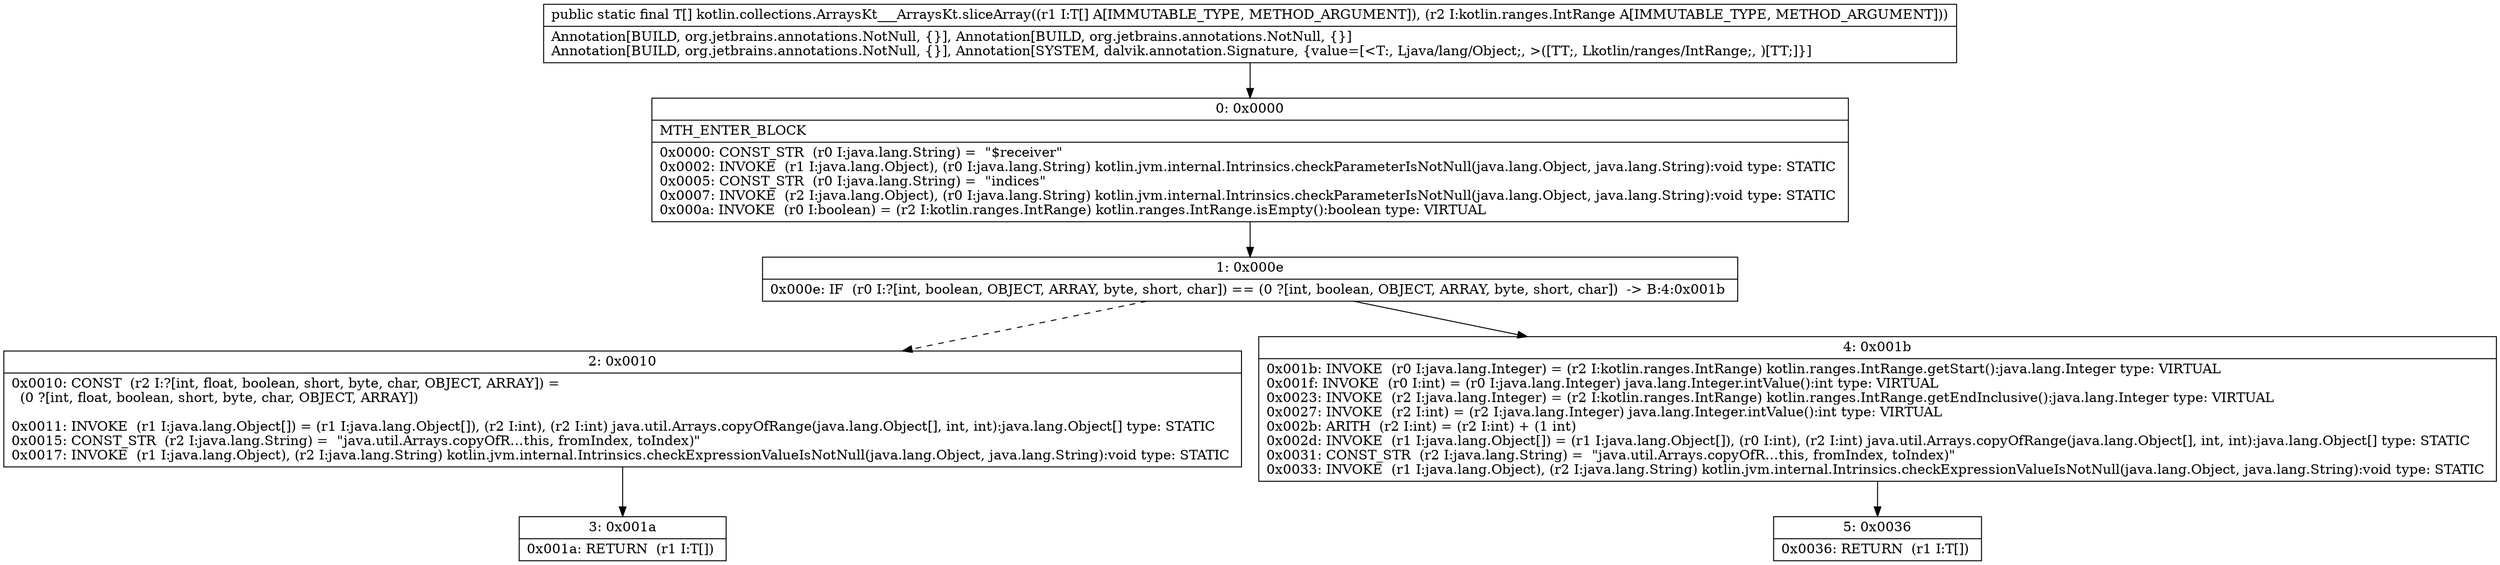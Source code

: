 digraph "CFG forkotlin.collections.ArraysKt___ArraysKt.sliceArray([Ljava\/lang\/Object;Lkotlin\/ranges\/IntRange;)[Ljava\/lang\/Object;" {
Node_0 [shape=record,label="{0\:\ 0x0000|MTH_ENTER_BLOCK\l|0x0000: CONST_STR  (r0 I:java.lang.String) =  \"$receiver\" \l0x0002: INVOKE  (r1 I:java.lang.Object), (r0 I:java.lang.String) kotlin.jvm.internal.Intrinsics.checkParameterIsNotNull(java.lang.Object, java.lang.String):void type: STATIC \l0x0005: CONST_STR  (r0 I:java.lang.String) =  \"indices\" \l0x0007: INVOKE  (r2 I:java.lang.Object), (r0 I:java.lang.String) kotlin.jvm.internal.Intrinsics.checkParameterIsNotNull(java.lang.Object, java.lang.String):void type: STATIC \l0x000a: INVOKE  (r0 I:boolean) = (r2 I:kotlin.ranges.IntRange) kotlin.ranges.IntRange.isEmpty():boolean type: VIRTUAL \l}"];
Node_1 [shape=record,label="{1\:\ 0x000e|0x000e: IF  (r0 I:?[int, boolean, OBJECT, ARRAY, byte, short, char]) == (0 ?[int, boolean, OBJECT, ARRAY, byte, short, char])  \-\> B:4:0x001b \l}"];
Node_2 [shape=record,label="{2\:\ 0x0010|0x0010: CONST  (r2 I:?[int, float, boolean, short, byte, char, OBJECT, ARRAY]) = \l  (0 ?[int, float, boolean, short, byte, char, OBJECT, ARRAY])\l \l0x0011: INVOKE  (r1 I:java.lang.Object[]) = (r1 I:java.lang.Object[]), (r2 I:int), (r2 I:int) java.util.Arrays.copyOfRange(java.lang.Object[], int, int):java.lang.Object[] type: STATIC \l0x0015: CONST_STR  (r2 I:java.lang.String) =  \"java.util.Arrays.copyOfR…this, fromIndex, toIndex)\" \l0x0017: INVOKE  (r1 I:java.lang.Object), (r2 I:java.lang.String) kotlin.jvm.internal.Intrinsics.checkExpressionValueIsNotNull(java.lang.Object, java.lang.String):void type: STATIC \l}"];
Node_3 [shape=record,label="{3\:\ 0x001a|0x001a: RETURN  (r1 I:T[]) \l}"];
Node_4 [shape=record,label="{4\:\ 0x001b|0x001b: INVOKE  (r0 I:java.lang.Integer) = (r2 I:kotlin.ranges.IntRange) kotlin.ranges.IntRange.getStart():java.lang.Integer type: VIRTUAL \l0x001f: INVOKE  (r0 I:int) = (r0 I:java.lang.Integer) java.lang.Integer.intValue():int type: VIRTUAL \l0x0023: INVOKE  (r2 I:java.lang.Integer) = (r2 I:kotlin.ranges.IntRange) kotlin.ranges.IntRange.getEndInclusive():java.lang.Integer type: VIRTUAL \l0x0027: INVOKE  (r2 I:int) = (r2 I:java.lang.Integer) java.lang.Integer.intValue():int type: VIRTUAL \l0x002b: ARITH  (r2 I:int) = (r2 I:int) + (1 int) \l0x002d: INVOKE  (r1 I:java.lang.Object[]) = (r1 I:java.lang.Object[]), (r0 I:int), (r2 I:int) java.util.Arrays.copyOfRange(java.lang.Object[], int, int):java.lang.Object[] type: STATIC \l0x0031: CONST_STR  (r2 I:java.lang.String) =  \"java.util.Arrays.copyOfR…this, fromIndex, toIndex)\" \l0x0033: INVOKE  (r1 I:java.lang.Object), (r2 I:java.lang.String) kotlin.jvm.internal.Intrinsics.checkExpressionValueIsNotNull(java.lang.Object, java.lang.String):void type: STATIC \l}"];
Node_5 [shape=record,label="{5\:\ 0x0036|0x0036: RETURN  (r1 I:T[]) \l}"];
MethodNode[shape=record,label="{public static final T[] kotlin.collections.ArraysKt___ArraysKt.sliceArray((r1 I:T[] A[IMMUTABLE_TYPE, METHOD_ARGUMENT]), (r2 I:kotlin.ranges.IntRange A[IMMUTABLE_TYPE, METHOD_ARGUMENT]))  | Annotation[BUILD, org.jetbrains.annotations.NotNull, \{\}], Annotation[BUILD, org.jetbrains.annotations.NotNull, \{\}]\lAnnotation[BUILD, org.jetbrains.annotations.NotNull, \{\}], Annotation[SYSTEM, dalvik.annotation.Signature, \{value=[\<T:, Ljava\/lang\/Object;, \>([TT;, Lkotlin\/ranges\/IntRange;, )[TT;]\}]\l}"];
MethodNode -> Node_0;
Node_0 -> Node_1;
Node_1 -> Node_2[style=dashed];
Node_1 -> Node_4;
Node_2 -> Node_3;
Node_4 -> Node_5;
}

